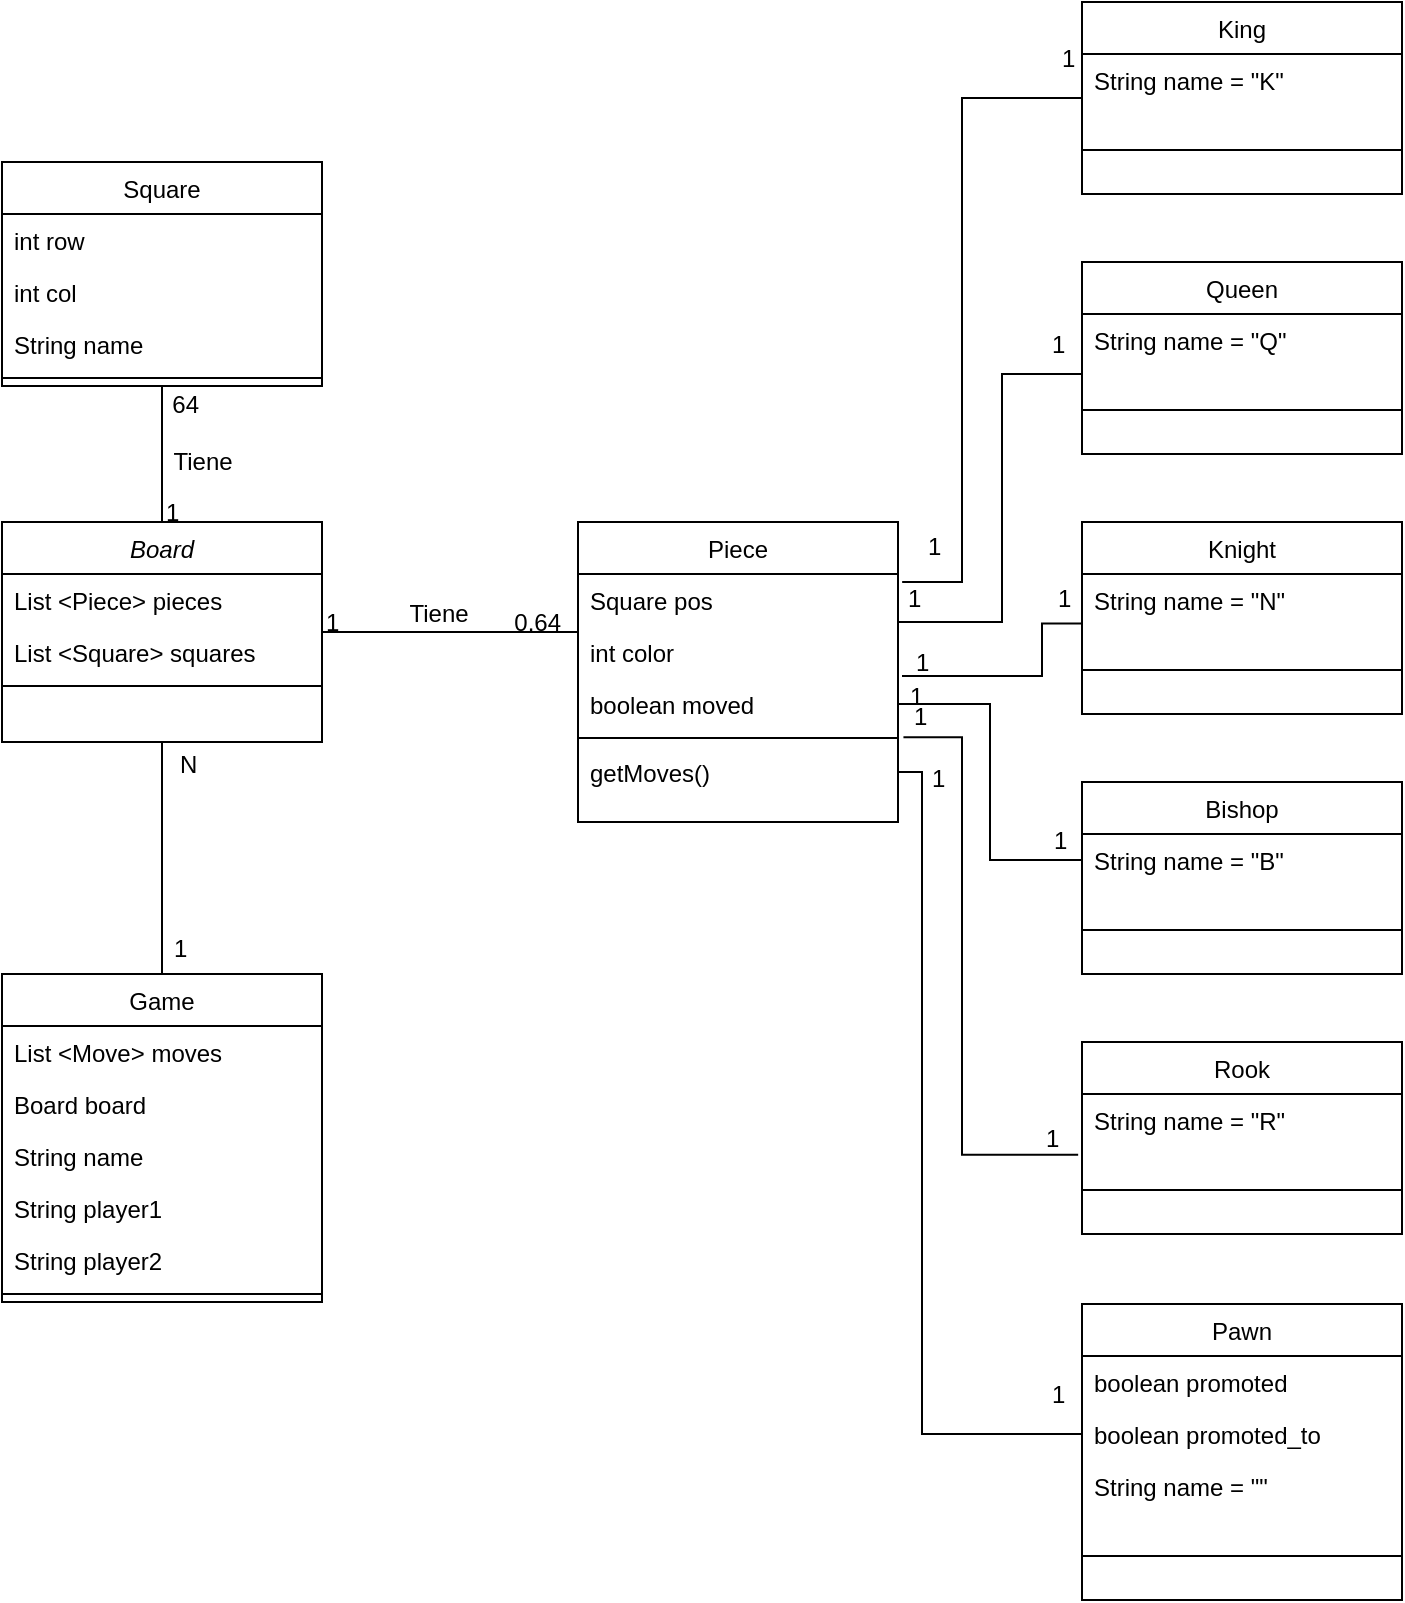 <mxfile version="15.5.8" type="device"><diagram id="C5RBs43oDa-KdzZeNtuy" name="Page-1"><mxGraphModel dx="1221" dy="1813" grid="1" gridSize="10" guides="1" tooltips="1" connect="1" arrows="1" fold="1" page="1" pageScale="1" pageWidth="827" pageHeight="1169" math="0" shadow="0"><root><mxCell id="WIyWlLk6GJQsqaUBKTNV-0"/><mxCell id="WIyWlLk6GJQsqaUBKTNV-1" parent="WIyWlLk6GJQsqaUBKTNV-0"/><mxCell id="zkfFHV4jXpPFQw0GAbJ--0" value="Board" style="swimlane;fontStyle=2;align=center;verticalAlign=top;childLayout=stackLayout;horizontal=1;startSize=26;horizontalStack=0;resizeParent=1;resizeLast=0;collapsible=1;marginBottom=0;rounded=0;shadow=0;strokeWidth=1;" parent="WIyWlLk6GJQsqaUBKTNV-1" vertex="1"><mxGeometry x="220" y="120" width="160" height="110" as="geometry"><mxRectangle x="230" y="140" width="160" height="26" as="alternateBounds"/></mxGeometry></mxCell><mxCell id="zkfFHV4jXpPFQw0GAbJ--1" value="List &lt;Piece&gt; pieces" style="text;align=left;verticalAlign=top;spacingLeft=4;spacingRight=4;overflow=hidden;rotatable=0;points=[[0,0.5],[1,0.5]];portConstraint=eastwest;" parent="zkfFHV4jXpPFQw0GAbJ--0" vertex="1"><mxGeometry y="26" width="160" height="26" as="geometry"/></mxCell><mxCell id="zkfFHV4jXpPFQw0GAbJ--2" value="List &lt;Square&gt; squares" style="text;align=left;verticalAlign=top;spacingLeft=4;spacingRight=4;overflow=hidden;rotatable=0;points=[[0,0.5],[1,0.5]];portConstraint=eastwest;rounded=0;shadow=0;html=0;" parent="zkfFHV4jXpPFQw0GAbJ--0" vertex="1"><mxGeometry y="52" width="160" height="26" as="geometry"/></mxCell><mxCell id="zkfFHV4jXpPFQw0GAbJ--4" value="" style="line;html=1;strokeWidth=1;align=left;verticalAlign=middle;spacingTop=-1;spacingLeft=3;spacingRight=3;rotatable=0;labelPosition=right;points=[];portConstraint=eastwest;" parent="zkfFHV4jXpPFQw0GAbJ--0" vertex="1"><mxGeometry y="78" width="160" height="8" as="geometry"/></mxCell><mxCell id="bslCGJz-XPDuNqwd1vdd-30" style="edgeStyle=orthogonalEdgeStyle;rounded=0;orthogonalLoop=1;jettySize=auto;html=1;entryX=-0.002;entryY=1.154;entryDx=0;entryDy=0;entryPerimeter=0;endArrow=none;endFill=0;" parent="WIyWlLk6GJQsqaUBKTNV-1" source="zkfFHV4jXpPFQw0GAbJ--17" target="bslCGJz-XPDuNqwd1vdd-15" edge="1"><mxGeometry relative="1" as="geometry"><Array as="points"><mxPoint x="720" y="170"/><mxPoint x="720" y="46"/></Array></mxGeometry></mxCell><mxCell id="zkfFHV4jXpPFQw0GAbJ--17" value="Piece" style="swimlane;fontStyle=0;align=center;verticalAlign=top;childLayout=stackLayout;horizontal=1;startSize=26;horizontalStack=0;resizeParent=1;resizeLast=0;collapsible=1;marginBottom=0;rounded=0;shadow=0;strokeWidth=1;" parent="WIyWlLk6GJQsqaUBKTNV-1" vertex="1"><mxGeometry x="508" y="120" width="160" height="150" as="geometry"><mxRectangle x="550" y="140" width="160" height="26" as="alternateBounds"/></mxGeometry></mxCell><mxCell id="zkfFHV4jXpPFQw0GAbJ--19" value="Square pos" style="text;align=left;verticalAlign=top;spacingLeft=4;spacingRight=4;overflow=hidden;rotatable=0;points=[[0,0.5],[1,0.5]];portConstraint=eastwest;rounded=0;shadow=0;html=0;" parent="zkfFHV4jXpPFQw0GAbJ--17" vertex="1"><mxGeometry y="26" width="160" height="26" as="geometry"/></mxCell><mxCell id="zkfFHV4jXpPFQw0GAbJ--20" value="int color" style="text;align=left;verticalAlign=top;spacingLeft=4;spacingRight=4;overflow=hidden;rotatable=0;points=[[0,0.5],[1,0.5]];portConstraint=eastwest;rounded=0;shadow=0;html=0;" parent="zkfFHV4jXpPFQw0GAbJ--17" vertex="1"><mxGeometry y="52" width="160" height="26" as="geometry"/></mxCell><mxCell id="zkfFHV4jXpPFQw0GAbJ--21" value="boolean moved" style="text;align=left;verticalAlign=top;spacingLeft=4;spacingRight=4;overflow=hidden;rotatable=0;points=[[0,0.5],[1,0.5]];portConstraint=eastwest;rounded=0;shadow=0;html=0;" parent="zkfFHV4jXpPFQw0GAbJ--17" vertex="1"><mxGeometry y="78" width="160" height="26" as="geometry"/></mxCell><mxCell id="zkfFHV4jXpPFQw0GAbJ--23" value="" style="line;html=1;strokeWidth=1;align=left;verticalAlign=middle;spacingTop=-1;spacingLeft=3;spacingRight=3;rotatable=0;labelPosition=right;points=[];portConstraint=eastwest;" parent="zkfFHV4jXpPFQw0GAbJ--17" vertex="1"><mxGeometry y="104" width="160" height="8" as="geometry"/></mxCell><mxCell id="k43HKYQCCGPbUJF_tTa_-0" value="getMoves()" style="text;align=left;verticalAlign=top;spacingLeft=4;spacingRight=4;overflow=hidden;rotatable=0;points=[[0,0.5],[1,0.5]];portConstraint=eastwest;rounded=0;shadow=0;html=0;" parent="zkfFHV4jXpPFQw0GAbJ--17" vertex="1"><mxGeometry y="112" width="160" height="26" as="geometry"/></mxCell><mxCell id="zkfFHV4jXpPFQw0GAbJ--26" value="" style="endArrow=none;shadow=0;strokeWidth=1;rounded=0;endFill=0;edgeStyle=elbowEdgeStyle;elbow=vertical;" parent="WIyWlLk6GJQsqaUBKTNV-1" source="zkfFHV4jXpPFQw0GAbJ--0" target="zkfFHV4jXpPFQw0GAbJ--17" edge="1"><mxGeometry x="0.5" y="41" relative="1" as="geometry"><mxPoint x="380" y="192" as="sourcePoint"/><mxPoint x="540" y="192" as="targetPoint"/><mxPoint x="-40" y="32" as="offset"/></mxGeometry></mxCell><mxCell id="zkfFHV4jXpPFQw0GAbJ--27" value="1" style="resizable=0;align=left;verticalAlign=bottom;labelBackgroundColor=none;fontSize=12;" parent="zkfFHV4jXpPFQw0GAbJ--26" connectable="0" vertex="1"><mxGeometry x="-1" relative="1" as="geometry"><mxPoint y="4" as="offset"/></mxGeometry></mxCell><mxCell id="zkfFHV4jXpPFQw0GAbJ--28" value="0.64" style="resizable=0;align=right;verticalAlign=bottom;labelBackgroundColor=none;fontSize=12;" parent="zkfFHV4jXpPFQw0GAbJ--26" connectable="0" vertex="1"><mxGeometry x="1" relative="1" as="geometry"><mxPoint x="-7" y="4" as="offset"/></mxGeometry></mxCell><mxCell id="zkfFHV4jXpPFQw0GAbJ--29" value="Tiene" style="text;html=1;resizable=0;points=[];;align=center;verticalAlign=middle;labelBackgroundColor=none;rounded=0;shadow=0;strokeWidth=1;fontSize=12;" parent="zkfFHV4jXpPFQw0GAbJ--26" vertex="1" connectable="0"><mxGeometry x="0.5" y="49" relative="1" as="geometry"><mxPoint x="-38" y="40" as="offset"/></mxGeometry></mxCell><mxCell id="k43HKYQCCGPbUJF_tTa_-1" value="Square" style="swimlane;fontStyle=0;align=center;verticalAlign=top;childLayout=stackLayout;horizontal=1;startSize=26;horizontalStack=0;resizeParent=1;resizeLast=0;collapsible=1;marginBottom=0;rounded=0;shadow=0;strokeWidth=1;" parent="WIyWlLk6GJQsqaUBKTNV-1" vertex="1"><mxGeometry x="220" y="-60" width="160" height="112" as="geometry"><mxRectangle x="340" y="380" width="170" height="26" as="alternateBounds"/></mxGeometry></mxCell><mxCell id="k43HKYQCCGPbUJF_tTa_-2" value="int row" style="text;align=left;verticalAlign=top;spacingLeft=4;spacingRight=4;overflow=hidden;rotatable=0;points=[[0,0.5],[1,0.5]];portConstraint=eastwest;" parent="k43HKYQCCGPbUJF_tTa_-1" vertex="1"><mxGeometry y="26" width="160" height="26" as="geometry"/></mxCell><mxCell id="k43HKYQCCGPbUJF_tTa_-4" value="int col" style="text;align=left;verticalAlign=top;spacingLeft=4;spacingRight=4;overflow=hidden;rotatable=0;points=[[0,0.5],[1,0.5]];portConstraint=eastwest;" parent="k43HKYQCCGPbUJF_tTa_-1" vertex="1"><mxGeometry y="52" width="160" height="26" as="geometry"/></mxCell><mxCell id="k43HKYQCCGPbUJF_tTa_-5" value="String name" style="text;align=left;verticalAlign=top;spacingLeft=4;spacingRight=4;overflow=hidden;rotatable=0;points=[[0,0.5],[1,0.5]];portConstraint=eastwest;" parent="k43HKYQCCGPbUJF_tTa_-1" vertex="1"><mxGeometry y="78" width="160" height="26" as="geometry"/></mxCell><mxCell id="k43HKYQCCGPbUJF_tTa_-3" value="" style="line;html=1;strokeWidth=1;align=left;verticalAlign=middle;spacingTop=-1;spacingLeft=3;spacingRight=3;rotatable=0;labelPosition=right;points=[];portConstraint=eastwest;" parent="k43HKYQCCGPbUJF_tTa_-1" vertex="1"><mxGeometry y="104" width="160" height="8" as="geometry"/></mxCell><mxCell id="bslCGJz-XPDuNqwd1vdd-0" value="Pawn" style="swimlane;fontStyle=0;align=center;verticalAlign=top;childLayout=stackLayout;horizontal=1;startSize=26;horizontalStack=0;resizeParent=1;resizeLast=0;collapsible=1;marginBottom=0;rounded=0;shadow=0;strokeWidth=1;" parent="WIyWlLk6GJQsqaUBKTNV-1" vertex="1"><mxGeometry x="760" y="511" width="160" height="148" as="geometry"><mxRectangle x="340" y="380" width="170" height="26" as="alternateBounds"/></mxGeometry></mxCell><mxCell id="bslCGJz-XPDuNqwd1vdd-3" value="boolean promoted" style="text;align=left;verticalAlign=top;spacingLeft=4;spacingRight=4;overflow=hidden;rotatable=0;points=[[0,0.5],[1,0.5]];portConstraint=eastwest;rounded=0;shadow=0;html=0;" parent="bslCGJz-XPDuNqwd1vdd-0" vertex="1"><mxGeometry y="26" width="160" height="26" as="geometry"/></mxCell><mxCell id="bslCGJz-XPDuNqwd1vdd-4" value="boolean promoted_to" style="text;align=left;verticalAlign=top;spacingLeft=4;spacingRight=4;overflow=hidden;rotatable=0;points=[[0,0.5],[1,0.5]];portConstraint=eastwest;rounded=0;shadow=0;html=0;" parent="bslCGJz-XPDuNqwd1vdd-0" vertex="1"><mxGeometry y="52" width="160" height="26" as="geometry"/></mxCell><mxCell id="bslCGJz-XPDuNqwd1vdd-5" value="String name = &quot;&quot;" style="text;align=left;verticalAlign=top;spacingLeft=4;spacingRight=4;overflow=hidden;rotatable=0;points=[[0,0.5],[1,0.5]];portConstraint=eastwest;rounded=0;shadow=0;html=0;" parent="bslCGJz-XPDuNqwd1vdd-0" vertex="1"><mxGeometry y="78" width="160" height="26" as="geometry"/></mxCell><mxCell id="bslCGJz-XPDuNqwd1vdd-2" value="" style="line;html=1;strokeWidth=1;align=left;verticalAlign=middle;spacingTop=-1;spacingLeft=3;spacingRight=3;rotatable=0;labelPosition=right;points=[];portConstraint=eastwest;" parent="bslCGJz-XPDuNqwd1vdd-0" vertex="1"><mxGeometry y="104" width="160" height="44" as="geometry"/></mxCell><mxCell id="bslCGJz-XPDuNqwd1vdd-6" value="Knight" style="swimlane;fontStyle=0;align=center;verticalAlign=top;childLayout=stackLayout;horizontal=1;startSize=26;horizontalStack=0;resizeParent=1;resizeLast=0;collapsible=1;marginBottom=0;rounded=0;shadow=0;strokeWidth=1;" parent="WIyWlLk6GJQsqaUBKTNV-1" vertex="1"><mxGeometry x="760" y="120" width="160" height="96" as="geometry"><mxRectangle x="340" y="380" width="170" height="26" as="alternateBounds"/></mxGeometry></mxCell><mxCell id="bslCGJz-XPDuNqwd1vdd-9" value="String name = &quot;N&quot;" style="text;align=left;verticalAlign=top;spacingLeft=4;spacingRight=4;overflow=hidden;rotatable=0;points=[[0,0.5],[1,0.5]];portConstraint=eastwest;rounded=0;shadow=0;html=0;" parent="bslCGJz-XPDuNqwd1vdd-6" vertex="1"><mxGeometry y="26" width="160" height="26" as="geometry"/></mxCell><mxCell id="bslCGJz-XPDuNqwd1vdd-10" value="" style="line;html=1;strokeWidth=1;align=left;verticalAlign=middle;spacingTop=-1;spacingLeft=3;spacingRight=3;rotatable=0;labelPosition=right;points=[];portConstraint=eastwest;" parent="bslCGJz-XPDuNqwd1vdd-6" vertex="1"><mxGeometry y="52" width="160" height="44" as="geometry"/></mxCell><mxCell id="bslCGJz-XPDuNqwd1vdd-11" value="Bishop" style="swimlane;fontStyle=0;align=center;verticalAlign=top;childLayout=stackLayout;horizontal=1;startSize=26;horizontalStack=0;resizeParent=1;resizeLast=0;collapsible=1;marginBottom=0;rounded=0;shadow=0;strokeWidth=1;" parent="WIyWlLk6GJQsqaUBKTNV-1" vertex="1"><mxGeometry x="760" y="250" width="160" height="96" as="geometry"><mxRectangle x="340" y="380" width="170" height="26" as="alternateBounds"/></mxGeometry></mxCell><mxCell id="bslCGJz-XPDuNqwd1vdd-12" value="String name = &quot;B&quot;" style="text;align=left;verticalAlign=top;spacingLeft=4;spacingRight=4;overflow=hidden;rotatable=0;points=[[0,0.5],[1,0.5]];portConstraint=eastwest;rounded=0;shadow=0;html=0;" parent="bslCGJz-XPDuNqwd1vdd-11" vertex="1"><mxGeometry y="26" width="160" height="26" as="geometry"/></mxCell><mxCell id="bslCGJz-XPDuNqwd1vdd-13" value="" style="line;html=1;strokeWidth=1;align=left;verticalAlign=middle;spacingTop=-1;spacingLeft=3;spacingRight=3;rotatable=0;labelPosition=right;points=[];portConstraint=eastwest;" parent="bslCGJz-XPDuNqwd1vdd-11" vertex="1"><mxGeometry y="52" width="160" height="44" as="geometry"/></mxCell><mxCell id="bslCGJz-XPDuNqwd1vdd-14" value="Queen" style="swimlane;fontStyle=0;align=center;verticalAlign=top;childLayout=stackLayout;horizontal=1;startSize=26;horizontalStack=0;resizeParent=1;resizeLast=0;collapsible=1;marginBottom=0;rounded=0;shadow=0;strokeWidth=1;" parent="WIyWlLk6GJQsqaUBKTNV-1" vertex="1"><mxGeometry x="760" y="-10" width="160" height="96" as="geometry"><mxRectangle x="340" y="380" width="170" height="26" as="alternateBounds"/></mxGeometry></mxCell><mxCell id="bslCGJz-XPDuNqwd1vdd-15" value="String name = &quot;Q&quot;" style="text;align=left;verticalAlign=top;spacingLeft=4;spacingRight=4;overflow=hidden;rotatable=0;points=[[0,0.5],[1,0.5]];portConstraint=eastwest;rounded=0;shadow=0;html=0;" parent="bslCGJz-XPDuNqwd1vdd-14" vertex="1"><mxGeometry y="26" width="160" height="26" as="geometry"/></mxCell><mxCell id="bslCGJz-XPDuNqwd1vdd-16" value="" style="line;html=1;strokeWidth=1;align=left;verticalAlign=middle;spacingTop=-1;spacingLeft=3;spacingRight=3;rotatable=0;labelPosition=right;points=[];portConstraint=eastwest;" parent="bslCGJz-XPDuNqwd1vdd-14" vertex="1"><mxGeometry y="52" width="160" height="44" as="geometry"/></mxCell><mxCell id="bslCGJz-XPDuNqwd1vdd-29" style="edgeStyle=orthogonalEdgeStyle;rounded=0;orthogonalLoop=1;jettySize=auto;html=1;entryX=1.013;entryY=0.154;entryDx=0;entryDy=0;entryPerimeter=0;endArrow=none;endFill=0;" parent="WIyWlLk6GJQsqaUBKTNV-1" source="bslCGJz-XPDuNqwd1vdd-17" target="zkfFHV4jXpPFQw0GAbJ--19" edge="1"><mxGeometry relative="1" as="geometry"><Array as="points"><mxPoint x="700" y="-92"/><mxPoint x="700" y="150"/></Array></mxGeometry></mxCell><mxCell id="bslCGJz-XPDuNqwd1vdd-17" value="King" style="swimlane;fontStyle=0;align=center;verticalAlign=top;childLayout=stackLayout;horizontal=1;startSize=26;horizontalStack=0;resizeParent=1;resizeLast=0;collapsible=1;marginBottom=0;rounded=0;shadow=0;strokeWidth=1;" parent="WIyWlLk6GJQsqaUBKTNV-1" vertex="1"><mxGeometry x="760" y="-140" width="160" height="96" as="geometry"><mxRectangle x="340" y="380" width="170" height="26" as="alternateBounds"/></mxGeometry></mxCell><mxCell id="bslCGJz-XPDuNqwd1vdd-18" value="String name = &quot;K&quot;" style="text;align=left;verticalAlign=top;spacingLeft=4;spacingRight=4;overflow=hidden;rotatable=0;points=[[0,0.5],[1,0.5]];portConstraint=eastwest;rounded=0;shadow=0;html=0;" parent="bslCGJz-XPDuNqwd1vdd-17" vertex="1"><mxGeometry y="26" width="160" height="26" as="geometry"/></mxCell><mxCell id="bslCGJz-XPDuNqwd1vdd-19" value="" style="line;html=1;strokeWidth=1;align=left;verticalAlign=middle;spacingTop=-1;spacingLeft=3;spacingRight=3;rotatable=0;labelPosition=right;points=[];portConstraint=eastwest;" parent="bslCGJz-XPDuNqwd1vdd-17" vertex="1"><mxGeometry y="52" width="160" height="44" as="geometry"/></mxCell><mxCell id="bslCGJz-XPDuNqwd1vdd-20" value="Rook" style="swimlane;fontStyle=0;align=center;verticalAlign=top;childLayout=stackLayout;horizontal=1;startSize=26;horizontalStack=0;resizeParent=1;resizeLast=0;collapsible=1;marginBottom=0;rounded=0;shadow=0;strokeWidth=1;" parent="WIyWlLk6GJQsqaUBKTNV-1" vertex="1"><mxGeometry x="760" y="380" width="160" height="96" as="geometry"><mxRectangle x="340" y="380" width="170" height="26" as="alternateBounds"/></mxGeometry></mxCell><mxCell id="bslCGJz-XPDuNqwd1vdd-21" value="String name = &quot;R&quot;" style="text;align=left;verticalAlign=top;spacingLeft=4;spacingRight=4;overflow=hidden;rotatable=0;points=[[0,0.5],[1,0.5]];portConstraint=eastwest;rounded=0;shadow=0;html=0;" parent="bslCGJz-XPDuNqwd1vdd-20" vertex="1"><mxGeometry y="26" width="160" height="26" as="geometry"/></mxCell><mxCell id="bslCGJz-XPDuNqwd1vdd-22" value="" style="line;html=1;strokeWidth=1;align=left;verticalAlign=middle;spacingTop=-1;spacingLeft=3;spacingRight=3;rotatable=0;labelPosition=right;points=[];portConstraint=eastwest;" parent="bslCGJz-XPDuNqwd1vdd-20" vertex="1"><mxGeometry y="52" width="160" height="44" as="geometry"/></mxCell><mxCell id="bslCGJz-XPDuNqwd1vdd-23" value="" style="endArrow=none;shadow=0;strokeWidth=1;rounded=0;endFill=0;edgeStyle=elbowEdgeStyle;elbow=vertical;exitX=0.5;exitY=0;exitDx=0;exitDy=0;entryX=0.5;entryY=1;entryDx=0;entryDy=0;" parent="WIyWlLk6GJQsqaUBKTNV-1" source="zkfFHV4jXpPFQw0GAbJ--0" target="k43HKYQCCGPbUJF_tTa_-1" edge="1"><mxGeometry x="0.5" y="41" relative="1" as="geometry"><mxPoint x="320" y="86" as="sourcePoint"/><mxPoint x="448" y="86" as="targetPoint"/><mxPoint x="-40" y="32" as="offset"/></mxGeometry></mxCell><mxCell id="bslCGJz-XPDuNqwd1vdd-24" value="1" style="resizable=0;align=left;verticalAlign=bottom;labelBackgroundColor=none;fontSize=12;" parent="bslCGJz-XPDuNqwd1vdd-23" connectable="0" vertex="1"><mxGeometry x="-1" relative="1" as="geometry"><mxPoint y="4" as="offset"/></mxGeometry></mxCell><mxCell id="bslCGJz-XPDuNqwd1vdd-25" value="64" style="resizable=0;align=right;verticalAlign=bottom;labelBackgroundColor=none;fontSize=12;" parent="bslCGJz-XPDuNqwd1vdd-23" connectable="0" vertex="1"><mxGeometry x="1" relative="1" as="geometry"><mxPoint x="20" y="18" as="offset"/></mxGeometry></mxCell><mxCell id="bslCGJz-XPDuNqwd1vdd-26" value="Tiene" style="text;html=1;resizable=0;points=[];;align=center;verticalAlign=middle;labelBackgroundColor=none;rounded=0;shadow=0;strokeWidth=1;fontSize=12;" parent="bslCGJz-XPDuNqwd1vdd-23" vertex="1" connectable="0"><mxGeometry x="0.5" y="49" relative="1" as="geometry"><mxPoint x="69" y="21" as="offset"/></mxGeometry></mxCell><mxCell id="bslCGJz-XPDuNqwd1vdd-31" style="edgeStyle=orthogonalEdgeStyle;rounded=0;orthogonalLoop=1;jettySize=auto;html=1;entryX=-0.002;entryY=0.954;entryDx=0;entryDy=0;entryPerimeter=0;endArrow=none;endFill=0;" parent="WIyWlLk6GJQsqaUBKTNV-1" target="bslCGJz-XPDuNqwd1vdd-9" edge="1"><mxGeometry relative="1" as="geometry"><mxPoint x="670" y="197" as="sourcePoint"/><Array as="points"><mxPoint x="740" y="197"/><mxPoint x="740" y="171"/></Array></mxGeometry></mxCell><mxCell id="bslCGJz-XPDuNqwd1vdd-32" style="edgeStyle=orthogonalEdgeStyle;rounded=0;orthogonalLoop=1;jettySize=auto;html=1;entryX=0;entryY=0.5;entryDx=0;entryDy=0;endArrow=none;endFill=0;" parent="WIyWlLk6GJQsqaUBKTNV-1" source="zkfFHV4jXpPFQw0GAbJ--21" target="bslCGJz-XPDuNqwd1vdd-12" edge="1"><mxGeometry relative="1" as="geometry"/></mxCell><mxCell id="bslCGJz-XPDuNqwd1vdd-33" style="edgeStyle=orthogonalEdgeStyle;rounded=0;orthogonalLoop=1;jettySize=auto;html=1;entryX=-0.012;entryY=1.169;entryDx=0;entryDy=0;entryPerimeter=0;endArrow=none;endFill=0;exitX=1.017;exitY=1.138;exitDx=0;exitDy=0;exitPerimeter=0;" parent="WIyWlLk6GJQsqaUBKTNV-1" source="zkfFHV4jXpPFQw0GAbJ--21" target="bslCGJz-XPDuNqwd1vdd-21" edge="1"><mxGeometry relative="1" as="geometry"><Array as="points"><mxPoint x="700" y="228"/><mxPoint x="700" y="436"/></Array></mxGeometry></mxCell><mxCell id="bslCGJz-XPDuNqwd1vdd-34" style="edgeStyle=orthogonalEdgeStyle;rounded=0;orthogonalLoop=1;jettySize=auto;html=1;entryX=0;entryY=0.5;entryDx=0;entryDy=0;endArrow=none;endFill=0;" parent="WIyWlLk6GJQsqaUBKTNV-1" source="k43HKYQCCGPbUJF_tTa_-0" target="bslCGJz-XPDuNqwd1vdd-4" edge="1"><mxGeometry relative="1" as="geometry"><Array as="points"><mxPoint x="680" y="245"/><mxPoint x="680" y="576"/></Array></mxGeometry></mxCell><mxCell id="i2Gy2eYY250yWa-c6VEk-1" style="edgeStyle=orthogonalEdgeStyle;rounded=0;orthogonalLoop=1;jettySize=auto;html=1;entryX=0.5;entryY=1;entryDx=0;entryDy=0;endArrow=none;endFill=0;" edge="1" parent="WIyWlLk6GJQsqaUBKTNV-1" source="1PYV8U5RgdlWGxYTWugT-0" target="zkfFHV4jXpPFQw0GAbJ--0"><mxGeometry relative="1" as="geometry"/></mxCell><mxCell id="1PYV8U5RgdlWGxYTWugT-0" value="Game" style="swimlane;fontStyle=0;align=center;verticalAlign=top;childLayout=stackLayout;horizontal=1;startSize=26;horizontalStack=0;resizeParent=1;resizeLast=0;collapsible=1;marginBottom=0;rounded=0;shadow=0;strokeWidth=1;" parent="WIyWlLk6GJQsqaUBKTNV-1" vertex="1"><mxGeometry x="220" y="346" width="160" height="164" as="geometry"><mxRectangle x="340" y="380" width="170" height="26" as="alternateBounds"/></mxGeometry></mxCell><mxCell id="1PYV8U5RgdlWGxYTWugT-1" value="List &lt;Move&gt; moves" style="text;align=left;verticalAlign=top;spacingLeft=4;spacingRight=4;overflow=hidden;rotatable=0;points=[[0,0.5],[1,0.5]];portConstraint=eastwest;" parent="1PYV8U5RgdlWGxYTWugT-0" vertex="1"><mxGeometry y="26" width="160" height="26" as="geometry"/></mxCell><mxCell id="1PYV8U5RgdlWGxYTWugT-2" value="Board board" style="text;align=left;verticalAlign=top;spacingLeft=4;spacingRight=4;overflow=hidden;rotatable=0;points=[[0,0.5],[1,0.5]];portConstraint=eastwest;" parent="1PYV8U5RgdlWGxYTWugT-0" vertex="1"><mxGeometry y="52" width="160" height="26" as="geometry"/></mxCell><mxCell id="1PYV8U5RgdlWGxYTWugT-3" value="String name" style="text;align=left;verticalAlign=top;spacingLeft=4;spacingRight=4;overflow=hidden;rotatable=0;points=[[0,0.5],[1,0.5]];portConstraint=eastwest;" parent="1PYV8U5RgdlWGxYTWugT-0" vertex="1"><mxGeometry y="78" width="160" height="26" as="geometry"/></mxCell><mxCell id="1PYV8U5RgdlWGxYTWugT-11" value="String player1" style="text;align=left;verticalAlign=top;spacingLeft=4;spacingRight=4;overflow=hidden;rotatable=0;points=[[0,0.5],[1,0.5]];portConstraint=eastwest;" parent="1PYV8U5RgdlWGxYTWugT-0" vertex="1"><mxGeometry y="104" width="160" height="26" as="geometry"/></mxCell><mxCell id="1PYV8U5RgdlWGxYTWugT-12" value="String player2" style="text;align=left;verticalAlign=top;spacingLeft=4;spacingRight=4;overflow=hidden;rotatable=0;points=[[0,0.5],[1,0.5]];portConstraint=eastwest;" parent="1PYV8U5RgdlWGxYTWugT-0" vertex="1"><mxGeometry y="130" width="160" height="26" as="geometry"/></mxCell><mxCell id="1PYV8U5RgdlWGxYTWugT-4" value="" style="line;html=1;strokeWidth=1;align=left;verticalAlign=middle;spacingTop=-1;spacingLeft=3;spacingRight=3;rotatable=0;labelPosition=right;points=[];portConstraint=eastwest;" parent="1PYV8U5RgdlWGxYTWugT-0" vertex="1"><mxGeometry y="156" width="160" height="8" as="geometry"/></mxCell><mxCell id="i2Gy2eYY250yWa-c6VEk-2" value="1" style="resizable=0;align=left;verticalAlign=bottom;labelBackgroundColor=none;fontSize=12;" connectable="0" vertex="1" parent="WIyWlLk6GJQsqaUBKTNV-1"><mxGeometry x="310" y="140" as="geometry"><mxPoint x="-6" y="202" as="offset"/></mxGeometry></mxCell><mxCell id="i2Gy2eYY250yWa-c6VEk-3" value="N" style="resizable=0;align=left;verticalAlign=bottom;labelBackgroundColor=none;fontSize=12;" connectable="0" vertex="1" parent="WIyWlLk6GJQsqaUBKTNV-1"><mxGeometry x="320" y="144" as="geometry"><mxPoint x="-13" y="106" as="offset"/></mxGeometry></mxCell><mxCell id="i2Gy2eYY250yWa-c6VEk-4" value="1" style="resizable=0;align=left;verticalAlign=bottom;labelBackgroundColor=none;fontSize=12;" connectable="0" vertex="1" parent="WIyWlLk6GJQsqaUBKTNV-1"><mxGeometry x="508" y="230" as="geometry"><mxPoint x="173" y="-89" as="offset"/></mxGeometry></mxCell><mxCell id="i2Gy2eYY250yWa-c6VEk-5" value="1" style="resizable=0;align=left;verticalAlign=bottom;labelBackgroundColor=none;fontSize=12;" connectable="0" vertex="1" parent="WIyWlLk6GJQsqaUBKTNV-1"><mxGeometry x="340" y="164" as="geometry"><mxPoint x="408" y="-267" as="offset"/></mxGeometry></mxCell><mxCell id="i2Gy2eYY250yWa-c6VEk-6" value="1" style="resizable=0;align=left;verticalAlign=bottom;labelBackgroundColor=none;fontSize=12;" connectable="0" vertex="1" parent="WIyWlLk6GJQsqaUBKTNV-1"><mxGeometry x="350" y="174" as="geometry"><mxPoint x="393" y="-134" as="offset"/></mxGeometry></mxCell><mxCell id="i2Gy2eYY250yWa-c6VEk-7" value="1" style="resizable=0;align=left;verticalAlign=bottom;labelBackgroundColor=none;fontSize=12;" connectable="0" vertex="1" parent="WIyWlLk6GJQsqaUBKTNV-1"><mxGeometry x="360" y="184" as="geometry"><mxPoint x="311" y="-17" as="offset"/></mxGeometry></mxCell><mxCell id="i2Gy2eYY250yWa-c6VEk-10" value="1" style="resizable=0;align=left;verticalAlign=bottom;labelBackgroundColor=none;fontSize=12;" connectable="0" vertex="1" parent="WIyWlLk6GJQsqaUBKTNV-1"><mxGeometry x="310" y="134" as="geometry"><mxPoint x="365" y="65" as="offset"/></mxGeometry></mxCell><mxCell id="i2Gy2eYY250yWa-c6VEk-11" value="1" style="resizable=0;align=left;verticalAlign=bottom;labelBackgroundColor=none;fontSize=12;" connectable="0" vertex="1" parent="WIyWlLk6GJQsqaUBKTNV-1"><mxGeometry x="320" y="144" as="geometry"><mxPoint x="426" y="23" as="offset"/></mxGeometry></mxCell><mxCell id="i2Gy2eYY250yWa-c6VEk-12" value="1" style="resizable=0;align=left;verticalAlign=bottom;labelBackgroundColor=none;fontSize=12;" connectable="0" vertex="1" parent="WIyWlLk6GJQsqaUBKTNV-1"><mxGeometry x="330" y="154" as="geometry"><mxPoint x="342" y="62" as="offset"/></mxGeometry></mxCell><mxCell id="i2Gy2eYY250yWa-c6VEk-13" value="1" style="resizable=0;align=left;verticalAlign=bottom;labelBackgroundColor=none;fontSize=12;" connectable="0" vertex="1" parent="WIyWlLk6GJQsqaUBKTNV-1"><mxGeometry x="340" y="164" as="geometry"><mxPoint x="404" y="124" as="offset"/></mxGeometry></mxCell><mxCell id="i2Gy2eYY250yWa-c6VEk-14" value="1" style="resizable=0;align=left;verticalAlign=bottom;labelBackgroundColor=none;fontSize=12;" connectable="0" vertex="1" parent="WIyWlLk6GJQsqaUBKTNV-1"><mxGeometry x="350" y="174" as="geometry"><mxPoint x="324" y="52" as="offset"/></mxGeometry></mxCell><mxCell id="i2Gy2eYY250yWa-c6VEk-15" value="1" style="resizable=0;align=left;verticalAlign=bottom;labelBackgroundColor=none;fontSize=12;" connectable="0" vertex="1" parent="WIyWlLk6GJQsqaUBKTNV-1"><mxGeometry x="350" y="194" as="geometry"><mxPoint x="390" y="243" as="offset"/></mxGeometry></mxCell><mxCell id="i2Gy2eYY250yWa-c6VEk-16" value="1" style="resizable=0;align=left;verticalAlign=bottom;labelBackgroundColor=none;fontSize=12;" connectable="0" vertex="1" parent="WIyWlLk6GJQsqaUBKTNV-1"><mxGeometry x="370" y="194" as="geometry"><mxPoint x="313" y="63" as="offset"/></mxGeometry></mxCell><mxCell id="i2Gy2eYY250yWa-c6VEk-17" value="1" style="resizable=0;align=left;verticalAlign=bottom;labelBackgroundColor=none;fontSize=12;" connectable="0" vertex="1" parent="WIyWlLk6GJQsqaUBKTNV-1"><mxGeometry x="380" y="204" as="geometry"><mxPoint x="363" y="361" as="offset"/></mxGeometry></mxCell></root></mxGraphModel></diagram></mxfile>